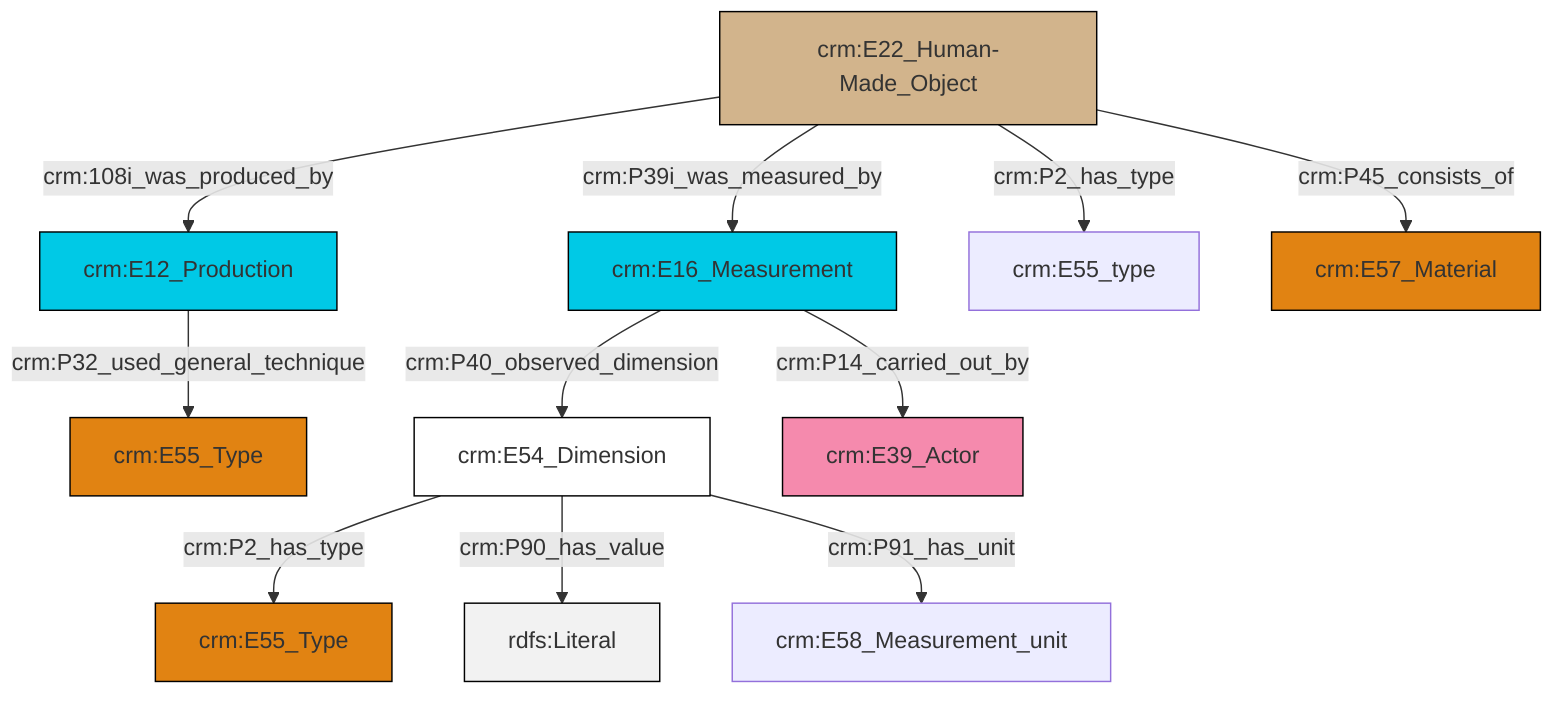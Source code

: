 graph TD
classDef Literal fill:#f2f2f2,stroke:#000000;
classDef CRM_Entity fill:#FFFFFF,stroke:#000000;
classDef Temporal_Entity fill:#00C9E6, stroke:#000000;
classDef Type fill:#E18312, stroke:#000000;
classDef Time-Span fill:#2C9C91, stroke:#000000;
classDef Appellation fill:#FFEB7F, stroke:#000000;
classDef Place fill:#008836, stroke:#000000;
classDef Persistent_Item fill:#B266B2, stroke:#000000;
classDef Conceptual_Object fill:#FFD700, stroke:#000000;
classDef Physical_Thing fill:#D2B48C, stroke:#000000;
classDef Actor fill:#f58aad, stroke:#000000;
classDef PC_Classes fill:#4ce600, stroke:#000000;
classDef Multi fill:#cccccc,stroke:#000000;

0["crm:E22_Human-Made_Object"]:::Physical_Thing -->|crm:108i_was_produced_by| 1["crm:E12_Production"]:::Temporal_Entity
0["crm:E22_Human-Made_Object"]:::Physical_Thing -->|crm:P39i_was_measured_by| 2["crm:E16_Measurement"]:::Temporal_Entity
0["crm:E22_Human-Made_Object"]:::Physical_Thing -->|crm:P2_has_type| 3["crm:E55_type"]:::Default
1["crm:E12_Production"]:::Temporal_Entity -->|crm:P32_used_general_technique| 4["crm:E55_Type"]:::Type
0["crm:E22_Human-Made_Object"]:::Physical_Thing -->|crm:P45_consists_of| 8["crm:E57_Material"]:::Type
9["crm:E54_Dimension"]:::CRM_Entity -->|crm:P2_has_type| 10["crm:E55_Type"]:::Type
2["crm:E16_Measurement"]:::Temporal_Entity -->|crm:P14_carried_out_by| 11["crm:E39_Actor"]:::Actor
2["crm:E16_Measurement"]:::Temporal_Entity -->|crm:P40_observed_dimension| 9["crm:E54_Dimension"]:::CRM_Entity
9["crm:E54_Dimension"]:::CRM_Entity -->|crm:P90_has_value| 14[rdfs:Literal]:::Literal
9["crm:E54_Dimension"]:::CRM_Entity -->|crm:P91_has_unit| 6["crm:E58_Measurement_unit"]:::Default